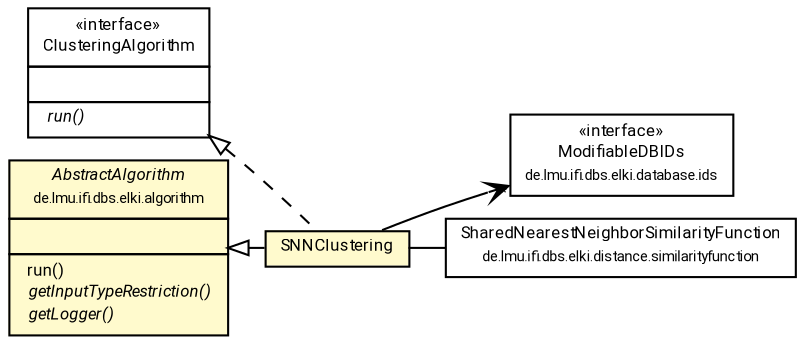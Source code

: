 #!/usr/local/bin/dot
#
# Class diagram 
# Generated by UMLGraph version R5_7_2-60-g0e99a6 (http://www.spinellis.gr/umlgraph/)
#

digraph G {
	graph [fontnames="svg"]
	edge [fontname="Roboto",fontsize=7,labelfontname="Roboto",labelfontsize=7,color="black"];
	node [fontname="Roboto",fontcolor="black",fontsize=8,shape=plaintext,margin=0,width=0,height=0];
	nodesep=0.15;
	ranksep=0.25;
	rankdir=LR;
	// de.lmu.ifi.dbs.elki.algorithm.clustering.SNNClustering<O>
	c8997224 [label=<<table title="de.lmu.ifi.dbs.elki.algorithm.clustering.SNNClustering" border="0" cellborder="1" cellspacing="0" cellpadding="2" bgcolor="lemonChiffon" href="SNNClustering.html" target="_parent">
		<tr><td><table border="0" cellspacing="0" cellpadding="1">
		<tr><td align="center" balign="center"> <font face="Roboto">SNNClustering</font> </td></tr>
		</table></td></tr>
		</table>>, URL="SNNClustering.html"];
	// de.lmu.ifi.dbs.elki.algorithm.clustering.ClusteringAlgorithm<C extends de.lmu.ifi.dbs.elki.data.Clustering<? extends de.lmu.ifi.dbs.elki.data.model.Model>>
	c8997382 [label=<<table title="de.lmu.ifi.dbs.elki.algorithm.clustering.ClusteringAlgorithm" border="0" cellborder="1" cellspacing="0" cellpadding="2" href="ClusteringAlgorithm.html" target="_parent">
		<tr><td><table border="0" cellspacing="0" cellpadding="1">
		<tr><td align="center" balign="center"> &#171;interface&#187; </td></tr>
		<tr><td align="center" balign="center"> <font face="Roboto">ClusteringAlgorithm</font> </td></tr>
		</table></td></tr>
		<tr><td><table border="0" cellspacing="0" cellpadding="1">
		<tr><td align="left" balign="left">  </td></tr>
		</table></td></tr>
		<tr><td><table border="0" cellspacing="0" cellpadding="1">
		<tr><td align="left" balign="left"> <i> run()</i> </td></tr>
		</table></td></tr>
		</table>>, URL="ClusteringAlgorithm.html"];
	// de.lmu.ifi.dbs.elki.algorithm.AbstractAlgorithm<R extends de.lmu.ifi.dbs.elki.result.Result>
	c8997663 [label=<<table title="de.lmu.ifi.dbs.elki.algorithm.AbstractAlgorithm" border="0" cellborder="1" cellspacing="0" cellpadding="2" bgcolor="LemonChiffon" href="../AbstractAlgorithm.html" target="_parent">
		<tr><td><table border="0" cellspacing="0" cellpadding="1">
		<tr><td align="center" balign="center"> <font face="Roboto"><i>AbstractAlgorithm</i></font> </td></tr>
		<tr><td align="center" balign="center"> <font face="Roboto" point-size="7.0">de.lmu.ifi.dbs.elki.algorithm</font> </td></tr>
		</table></td></tr>
		<tr><td><table border="0" cellspacing="0" cellpadding="1">
		<tr><td align="left" balign="left">  </td></tr>
		</table></td></tr>
		<tr><td><table border="0" cellspacing="0" cellpadding="1">
		<tr><td align="left" balign="left">  run() </td></tr>
		<tr><td align="left" balign="left"> <i> getInputTypeRestriction()</i> </td></tr>
		<tr><td align="left" balign="left"> <i> getLogger()</i> </td></tr>
		</table></td></tr>
		</table>>, URL="../AbstractAlgorithm.html"];
	// de.lmu.ifi.dbs.elki.database.ids.ModifiableDBIDs
	c8997790 [label=<<table title="de.lmu.ifi.dbs.elki.database.ids.ModifiableDBIDs" border="0" cellborder="1" cellspacing="0" cellpadding="2" href="../../database/ids/ModifiableDBIDs.html" target="_parent">
		<tr><td><table border="0" cellspacing="0" cellpadding="1">
		<tr><td align="center" balign="center"> &#171;interface&#187; </td></tr>
		<tr><td align="center" balign="center"> <font face="Roboto">ModifiableDBIDs</font> </td></tr>
		<tr><td align="center" balign="center"> <font face="Roboto" point-size="7.0">de.lmu.ifi.dbs.elki.database.ids</font> </td></tr>
		</table></td></tr>
		</table>>, URL="../../database/ids/ModifiableDBIDs.html"];
	// de.lmu.ifi.dbs.elki.distance.similarityfunction.SharedNearestNeighborSimilarityFunction<O>
	c8998976 [label=<<table title="de.lmu.ifi.dbs.elki.distance.similarityfunction.SharedNearestNeighborSimilarityFunction" border="0" cellborder="1" cellspacing="0" cellpadding="2" href="../../distance/similarityfunction/SharedNearestNeighborSimilarityFunction.html" target="_parent">
		<tr><td><table border="0" cellspacing="0" cellpadding="1">
		<tr><td align="center" balign="center"> <font face="Roboto">SharedNearestNeighborSimilarityFunction</font> </td></tr>
		<tr><td align="center" balign="center"> <font face="Roboto" point-size="7.0">de.lmu.ifi.dbs.elki.distance.similarityfunction</font> </td></tr>
		</table></td></tr>
		</table>>, URL="../../distance/similarityfunction/SharedNearestNeighborSimilarityFunction.html"];
	// de.lmu.ifi.dbs.elki.algorithm.clustering.SNNClustering<O> extends de.lmu.ifi.dbs.elki.algorithm.AbstractAlgorithm<R extends de.lmu.ifi.dbs.elki.result.Result>
	c8997663 -> c8997224 [arrowtail=empty,dir=back,weight=10];
	// de.lmu.ifi.dbs.elki.algorithm.clustering.SNNClustering<O> implements de.lmu.ifi.dbs.elki.algorithm.clustering.ClusteringAlgorithm<C extends de.lmu.ifi.dbs.elki.data.Clustering<? extends de.lmu.ifi.dbs.elki.data.model.Model>>
	c8997382 -> c8997224 [arrowtail=empty,style=dashed,dir=back,weight=9];
	// de.lmu.ifi.dbs.elki.algorithm.clustering.SNNClustering<O> assoc de.lmu.ifi.dbs.elki.distance.similarityfunction.SharedNearestNeighborSimilarityFunction<O>
	c8997224 -> c8998976 [arrowhead=none,weight=2];
	// de.lmu.ifi.dbs.elki.algorithm.clustering.SNNClustering<O> navassoc de.lmu.ifi.dbs.elki.database.ids.ModifiableDBIDs
	c8997224 -> c8997790 [arrowhead=open,weight=1,headlabel="*"];
}


